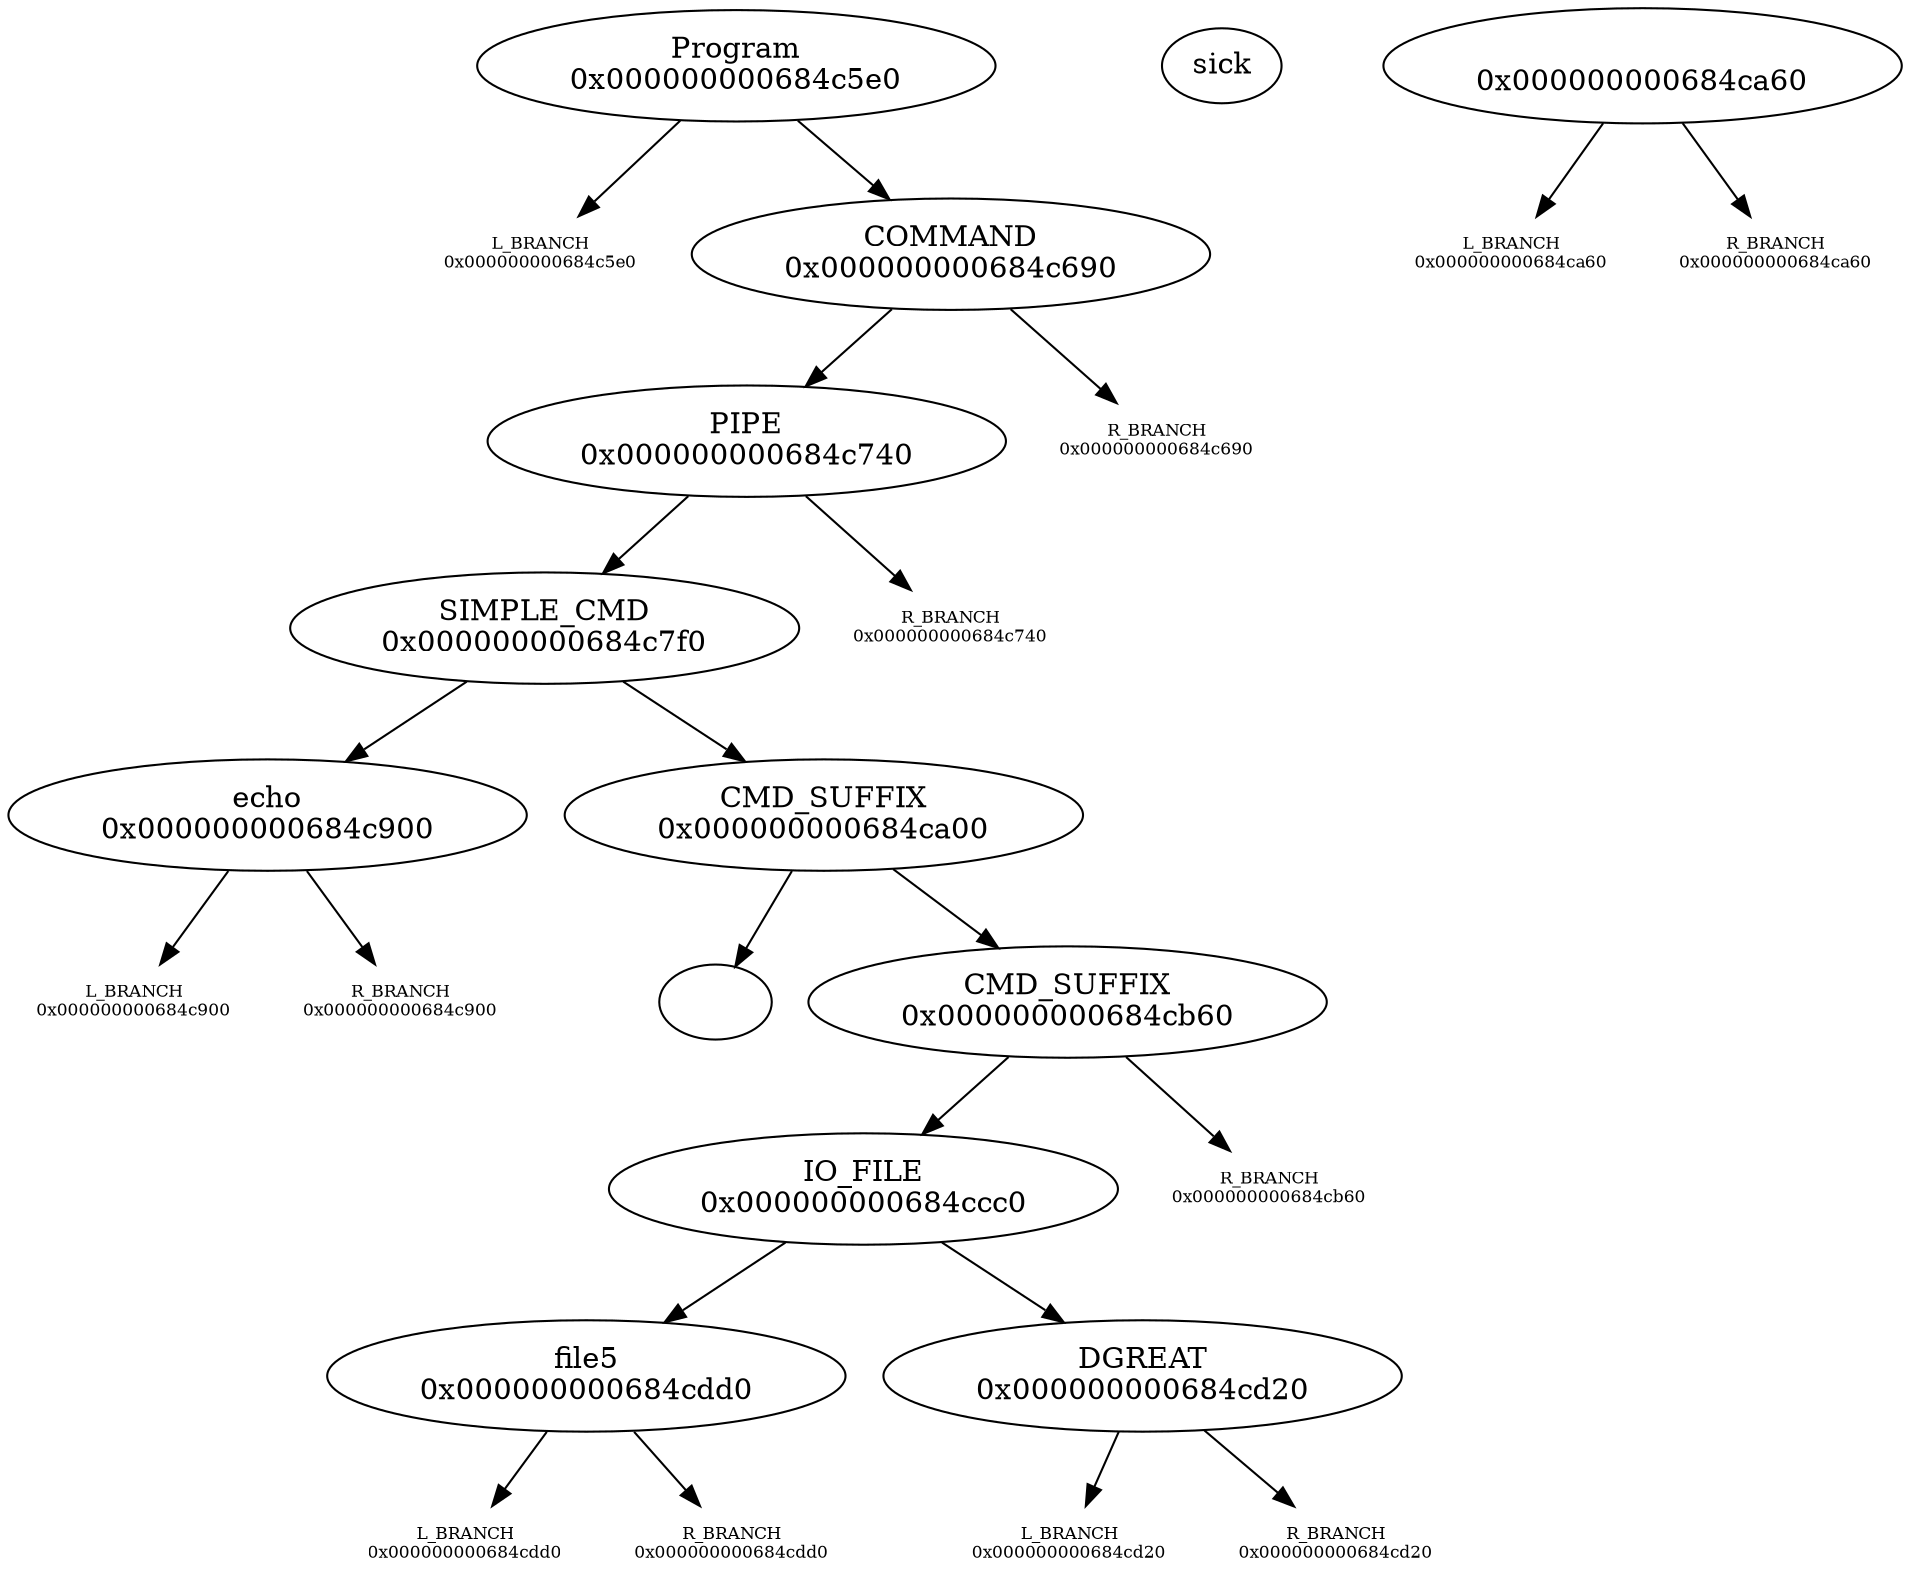 digraph graphname {
"Program\n0x000000000684c5e0" -> "L_BRANCH\n0x000000000684c5e0";
"L_BRANCH\n0x000000000684c5e0" [shape=none fontsize=8]
"Program\n0x000000000684c5e0" -> "COMMAND\n0x000000000684c690";
"COMMAND\n0x000000000684c690" -> "PIPE\n0x000000000684c740";
"COMMAND\n0x000000000684c690" -> "R_BRANCH\n0x000000000684c690";
"R_BRANCH\n0x000000000684c690" [shape=none fontsize=8]
"PIPE\n0x000000000684c740" -> "SIMPLE_CMD\n0x000000000684c7f0";
"PIPE\n0x000000000684c740" -> "R_BRANCH\n0x000000000684c740";
"R_BRANCH\n0x000000000684c740" [shape=none fontsize=8]
"SIMPLE_CMD\n0x000000000684c7f0" -> "echo\n0x000000000684c900";
"SIMPLE_CMD\n0x000000000684c7f0" -> "CMD_SUFFIX\n0x000000000684ca00";
"echo\n0x000000000684c900" -> "L_BRANCH\n0x000000000684c900";
"L_BRANCH\n0x000000000684c900" [shape=none fontsize=8]
"echo\n0x000000000684c900" -> "R_BRANCH\n0x000000000684c900";
"R_BRANCH\n0x000000000684c900" [shape=none fontsize=8]
"CMD_SUFFIX\n0x000000000684ca00" -> ""sick"\n0x000000000684ca60";
"CMD_SUFFIX\n0x000000000684ca00" -> "CMD_SUFFIX\n0x000000000684cb60";
""sick"\n0x000000000684ca60" -> "L_BRANCH\n0x000000000684ca60";
"L_BRANCH\n0x000000000684ca60" [shape=none fontsize=8]
""sick"\n0x000000000684ca60" -> "R_BRANCH\n0x000000000684ca60";
"R_BRANCH\n0x000000000684ca60" [shape=none fontsize=8]
"CMD_SUFFIX\n0x000000000684cb60" -> "IO_FILE\n0x000000000684ccc0";
"CMD_SUFFIX\n0x000000000684cb60" -> "R_BRANCH\n0x000000000684cb60";
"R_BRANCH\n0x000000000684cb60" [shape=none fontsize=8]
"IO_FILE\n0x000000000684ccc0" -> "file5\n0x000000000684cdd0";
"IO_FILE\n0x000000000684ccc0" -> "DGREAT\n0x000000000684cd20";
"file5\n0x000000000684cdd0" -> "L_BRANCH\n0x000000000684cdd0";
"L_BRANCH\n0x000000000684cdd0" [shape=none fontsize=8]
"file5\n0x000000000684cdd0" -> "R_BRANCH\n0x000000000684cdd0";
"R_BRANCH\n0x000000000684cdd0" [shape=none fontsize=8]
"DGREAT\n0x000000000684cd20" -> "L_BRANCH\n0x000000000684cd20";
"L_BRANCH\n0x000000000684cd20" [shape=none fontsize=8]
"DGREAT\n0x000000000684cd20" -> "R_BRANCH\n0x000000000684cd20";
"R_BRANCH\n0x000000000684cd20" [shape=none fontsize=8]

}